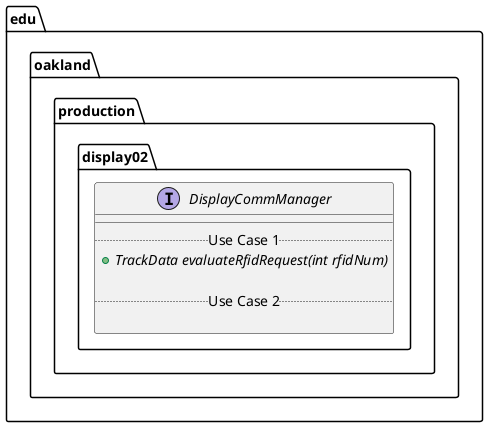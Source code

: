 @startuml DisplayCommManager

package edu.oakland.production.display02 {
    interface DisplayCommManager {
        __
        .. Use Case 1 ..
        {abstract} + TrackData evaluateRfidRequest(int rfidNum)

        .. Use Case 2 ..

    }
}

@enduml
